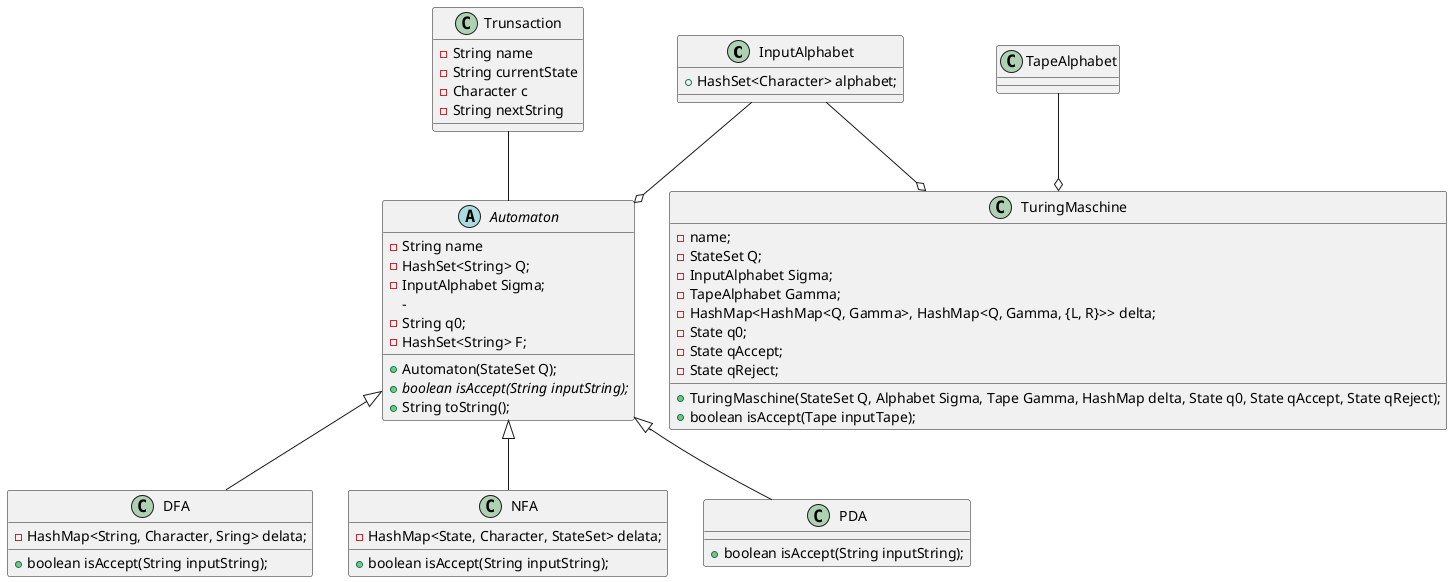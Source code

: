@startuml

InputAlphabet --o Automaton

abstract Automaton{
- String name
- HashSet<String> Q;
- InputAlphabet Sigma;
-
- String q0;
- HashSet<String> F;

+ Automaton(StateSet Q);
+ {abstract} boolean isAccept(String inputString);
+ String toString();

}

Trunsaction -- Automaton

class Trunsaction {
- String name
- String currentState
- Character c
- String nextString
}

class InputAlphabet{
+ HashSet<Character> alphabet;
}

Automaton <|-- DFA
class DFA{
- HashMap<String, Character, Sring> delata;
+ boolean isAccept(String inputString);
}

Automaton <|-- NFA
class NFA{
- HashMap<State, Character, StateSet> delata;
+ boolean isAccept(String inputString);
}

Automaton <|-- PDA
class PDA{
+ boolean isAccept(String inputString);
}

InputAlphabet --o TuringMaschine
TapeAlphabet --o TuringMaschine

class TuringMaschine{
- name;
- StateSet Q;
- InputAlphabet Sigma;
- TapeAlphabet Gamma;
- HashMap<HashMap<Q, Gamma>, HashMap<Q, Gamma, {L, R}>> delta;
- State q0;
- State qAccept;
- State qReject;

+ TuringMaschine(StateSet Q, Alphabet Sigma, Tape Gamma, HashMap delta, State q0, State qAccept, State qReject);
+ boolean isAccept(Tape inputTape);
}

@enduml